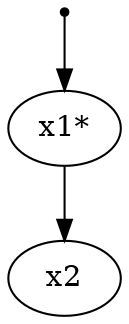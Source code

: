 digraph G {
  node [shape=ellipse]
  edge [color="gray",arrowhead=normal]
  0 [shape=point]
  3 [label="x1*",color="black"]
  5 [label="x2",color="black"]
  0->3 [color="black"]
  3->5 [color="black"]
}
